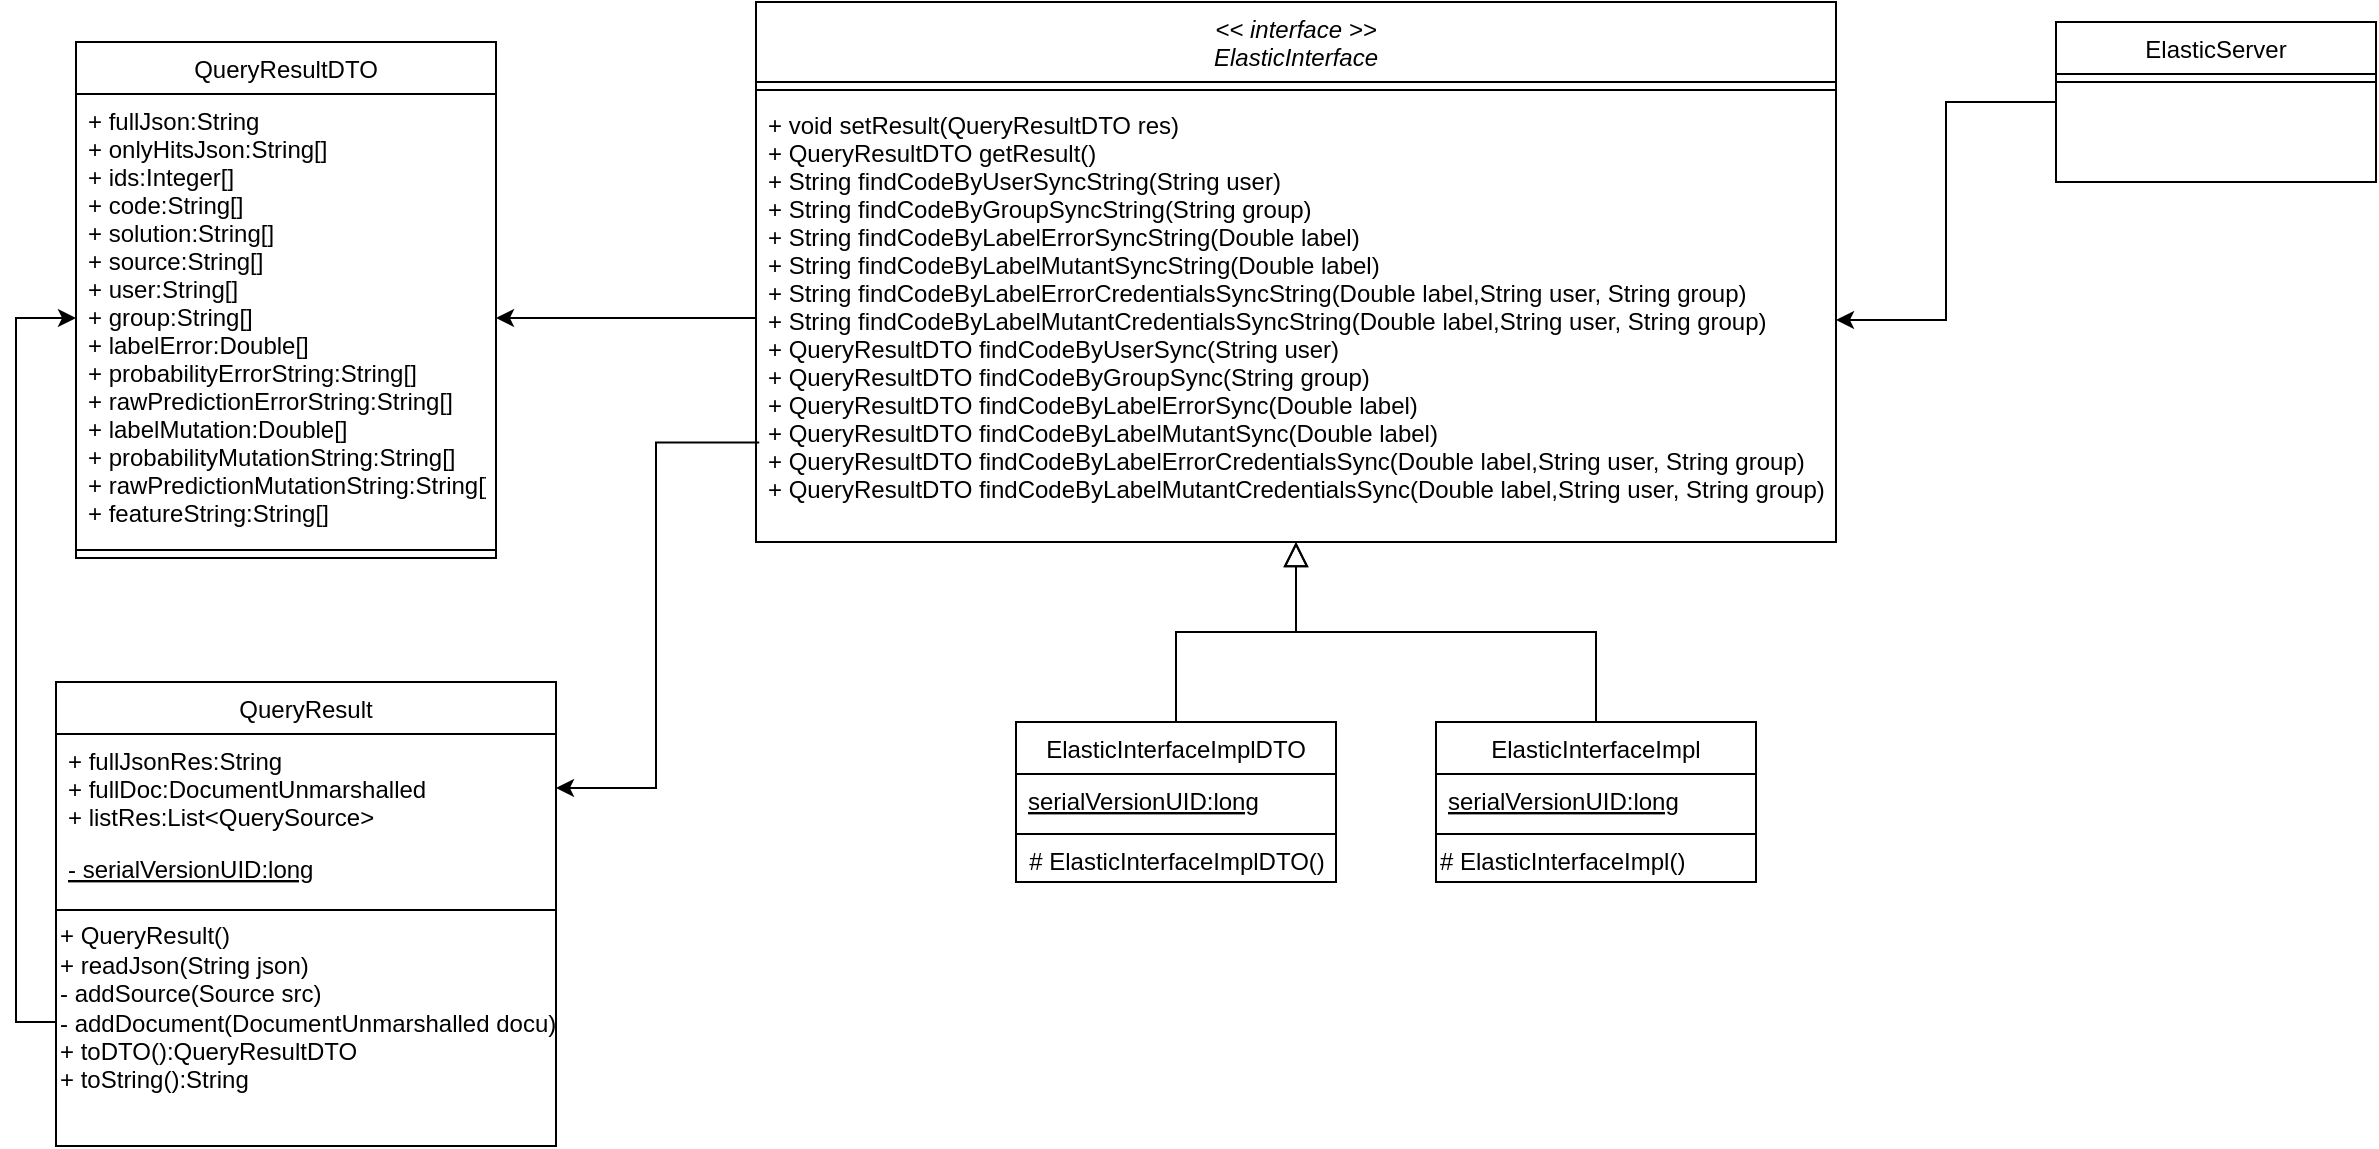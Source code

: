<mxfile version="15.6.2" type="github">
  <diagram id="C5RBs43oDa-KdzZeNtuy" name="Page-1">
    <mxGraphModel dx="2500" dy="852" grid="1" gridSize="10" guides="1" tooltips="1" connect="1" arrows="1" fold="1" page="1" pageScale="1" pageWidth="827" pageHeight="1169" math="0" shadow="0">
      <root>
        <mxCell id="WIyWlLk6GJQsqaUBKTNV-0" />
        <mxCell id="WIyWlLk6GJQsqaUBKTNV-1" parent="WIyWlLk6GJQsqaUBKTNV-0" />
        <mxCell id="zkfFHV4jXpPFQw0GAbJ--0" value="&lt;&lt; interface &gt;&gt;&#xa;ElasticInterface" style="swimlane;fontStyle=2;align=center;verticalAlign=top;childLayout=stackLayout;horizontal=1;startSize=40;horizontalStack=0;resizeParent=1;resizeLast=0;collapsible=1;marginBottom=0;rounded=0;shadow=0;strokeWidth=1;" parent="WIyWlLk6GJQsqaUBKTNV-1" vertex="1">
          <mxGeometry x="-10" width="540" height="270" as="geometry">
            <mxRectangle x="230" y="140" width="160" height="26" as="alternateBounds" />
          </mxGeometry>
        </mxCell>
        <mxCell id="zkfFHV4jXpPFQw0GAbJ--4" value="" style="line;html=1;strokeWidth=1;align=left;verticalAlign=middle;spacingTop=-1;spacingLeft=3;spacingRight=3;rotatable=0;labelPosition=right;points=[];portConstraint=eastwest;" parent="zkfFHV4jXpPFQw0GAbJ--0" vertex="1">
          <mxGeometry y="40" width="540" height="8" as="geometry" />
        </mxCell>
        <mxCell id="zkfFHV4jXpPFQw0GAbJ--5" value="+ void setResult(QueryResultDTO res) &#xa;+ QueryResultDTO getResult() &#xa;+ String findCodeByUserSyncString(String user) &#xa;+ String findCodeByGroupSyncString(String group) &#xa;+ String findCodeByLabelErrorSyncString(Double label) &#xa;+ String findCodeByLabelMutantSyncString(Double label) &#xa;+ String findCodeByLabelErrorCredentialsSyncString(Double label,String user, String group) &#xa;+ String findCodeByLabelMutantCredentialsSyncString(Double label,String user, String group) &#xa;+ QueryResultDTO findCodeByUserSync(String user) &#xa;+ QueryResultDTO findCodeByGroupSync(String group) &#xa;+ QueryResultDTO findCodeByLabelErrorSync(Double label) &#xa;+ QueryResultDTO findCodeByLabelMutantSync(Double label) &#xa;+ QueryResultDTO findCodeByLabelErrorCredentialsSync(Double label,String user, String group) &#xa;+ QueryResultDTO findCodeByLabelMutantCredentialsSync(Double label,String user, String group) &#xa;" style="text;align=left;verticalAlign=top;spacingLeft=4;spacingRight=4;overflow=hidden;rotatable=0;points=[[0,0.5],[1,0.5]];portConstraint=eastwest;" parent="zkfFHV4jXpPFQw0GAbJ--0" vertex="1">
          <mxGeometry y="48" width="540" height="222" as="geometry" />
        </mxCell>
        <mxCell id="zkfFHV4jXpPFQw0GAbJ--6" value="ElasticInterfaceImplDTO" style="swimlane;fontStyle=0;align=center;verticalAlign=top;childLayout=stackLayout;horizontal=1;startSize=26;horizontalStack=0;resizeParent=1;resizeLast=0;collapsible=1;marginBottom=0;rounded=0;shadow=0;strokeWidth=1;" parent="WIyWlLk6GJQsqaUBKTNV-1" vertex="1">
          <mxGeometry x="120" y="360" width="160" height="80" as="geometry">
            <mxRectangle x="130" y="380" width="160" height="26" as="alternateBounds" />
          </mxGeometry>
        </mxCell>
        <mxCell id="zkfFHV4jXpPFQw0GAbJ--8" value="serialVersionUID:long" style="text;align=left;verticalAlign=top;spacingLeft=4;spacingRight=4;overflow=hidden;rotatable=0;points=[[0,0.5],[1,0.5]];portConstraint=eastwest;rounded=0;shadow=0;html=0;fontStyle=4" parent="zkfFHV4jXpPFQw0GAbJ--6" vertex="1">
          <mxGeometry y="26" width="160" height="26" as="geometry" />
        </mxCell>
        <mxCell id="zkfFHV4jXpPFQw0GAbJ--9" value="" style="line;html=1;strokeWidth=1;align=left;verticalAlign=middle;spacingTop=-1;spacingLeft=3;spacingRight=3;rotatable=0;labelPosition=right;points=[];portConstraint=eastwest;" parent="zkfFHV4jXpPFQw0GAbJ--6" vertex="1">
          <mxGeometry y="52" width="160" height="8" as="geometry" />
        </mxCell>
        <mxCell id="2bxaREs7knKv4sqMbuMS-2" value="# ElasticInterfaceImplDTO()" style="text;html=1;align=center;verticalAlign=middle;resizable=0;points=[];autosize=1;strokeColor=none;fillColor=none;" vertex="1" parent="zkfFHV4jXpPFQw0GAbJ--6">
          <mxGeometry y="60" width="160" height="20" as="geometry" />
        </mxCell>
        <mxCell id="zkfFHV4jXpPFQw0GAbJ--12" value="" style="endArrow=block;endSize=10;endFill=0;shadow=0;strokeWidth=1;rounded=0;edgeStyle=elbowEdgeStyle;elbow=vertical;" parent="WIyWlLk6GJQsqaUBKTNV-1" source="zkfFHV4jXpPFQw0GAbJ--6" target="zkfFHV4jXpPFQw0GAbJ--0" edge="1">
          <mxGeometry width="160" relative="1" as="geometry">
            <mxPoint x="200" y="203" as="sourcePoint" />
            <mxPoint x="200" y="203" as="targetPoint" />
          </mxGeometry>
        </mxCell>
        <mxCell id="zkfFHV4jXpPFQw0GAbJ--13" value="ElasticInterfaceImpl" style="swimlane;fontStyle=0;align=center;verticalAlign=top;childLayout=stackLayout;horizontal=1;startSize=26;horizontalStack=0;resizeParent=1;resizeLast=0;collapsible=1;marginBottom=0;rounded=0;shadow=0;strokeWidth=1;" parent="WIyWlLk6GJQsqaUBKTNV-1" vertex="1">
          <mxGeometry x="330" y="360" width="160" height="80" as="geometry">
            <mxRectangle x="340" y="380" width="170" height="26" as="alternateBounds" />
          </mxGeometry>
        </mxCell>
        <mxCell id="zkfFHV4jXpPFQw0GAbJ--14" value="serialVersionUID:long" style="text;align=left;verticalAlign=top;spacingLeft=4;spacingRight=4;overflow=hidden;rotatable=0;points=[[0,0.5],[1,0.5]];portConstraint=eastwest;fontStyle=4" parent="zkfFHV4jXpPFQw0GAbJ--13" vertex="1">
          <mxGeometry y="26" width="160" height="26" as="geometry" />
        </mxCell>
        <mxCell id="zkfFHV4jXpPFQw0GAbJ--15" value="" style="line;html=1;strokeWidth=1;align=left;verticalAlign=middle;spacingTop=-1;spacingLeft=3;spacingRight=3;rotatable=0;labelPosition=right;points=[];portConstraint=eastwest;" parent="zkfFHV4jXpPFQw0GAbJ--13" vertex="1">
          <mxGeometry y="52" width="160" height="8" as="geometry" />
        </mxCell>
        <mxCell id="2bxaREs7knKv4sqMbuMS-0" value="# ElasticInterfaceImpl()" style="text;html=1;align=left;verticalAlign=middle;resizable=0;points=[];autosize=1;strokeColor=none;fillColor=none;" vertex="1" parent="zkfFHV4jXpPFQw0GAbJ--13">
          <mxGeometry y="60" width="160" height="20" as="geometry" />
        </mxCell>
        <mxCell id="zkfFHV4jXpPFQw0GAbJ--16" value="" style="endArrow=block;endSize=10;endFill=0;shadow=0;strokeWidth=1;rounded=0;edgeStyle=elbowEdgeStyle;elbow=vertical;" parent="WIyWlLk6GJQsqaUBKTNV-1" source="zkfFHV4jXpPFQw0GAbJ--13" target="zkfFHV4jXpPFQw0GAbJ--0" edge="1">
          <mxGeometry width="160" relative="1" as="geometry">
            <mxPoint x="210" y="373" as="sourcePoint" />
            <mxPoint x="310" y="271" as="targetPoint" />
          </mxGeometry>
        </mxCell>
        <mxCell id="2bxaREs7knKv4sqMbuMS-3" value="QueryResultDTO" style="swimlane;fontStyle=0;align=center;verticalAlign=top;childLayout=stackLayout;horizontal=1;startSize=26;horizontalStack=0;resizeParent=1;resizeLast=0;collapsible=1;marginBottom=0;rounded=0;shadow=0;strokeWidth=1;" vertex="1" parent="WIyWlLk6GJQsqaUBKTNV-1">
          <mxGeometry x="-350" y="20" width="210" height="258" as="geometry">
            <mxRectangle x="130" y="380" width="160" height="26" as="alternateBounds" />
          </mxGeometry>
        </mxCell>
        <mxCell id="2bxaREs7knKv4sqMbuMS-4" value="+ fullJson:String&#xa;+ onlyHitsJson:String[]&#xa;+ ids:Integer[]&#xa;+ code:String[] &#xa;+ solution:String[] &#xa;+ source:String[] &#xa;+ user:String[] &#xa;+ group:String[] &#xa;+ labelError:Double[] &#xa;+ probabilityErrorString:String[] &#xa;+ rawPredictionErrorString:String[] &#xa;+ labelMutation:Double[] &#xa;+ probabilityMutationString:String[] &#xa;+ rawPredictionMutationString:String[] &#xa;+ featureString:String[] &#xa;" style="text;align=left;verticalAlign=top;spacingLeft=4;spacingRight=4;overflow=hidden;rotatable=0;points=[[0,0.5],[1,0.5]];portConstraint=eastwest;rounded=0;shadow=0;html=0;" vertex="1" parent="2bxaREs7knKv4sqMbuMS-3">
          <mxGeometry y="26" width="210" height="224" as="geometry" />
        </mxCell>
        <mxCell id="2bxaREs7knKv4sqMbuMS-5" value="" style="line;html=1;strokeWidth=1;align=left;verticalAlign=middle;spacingTop=-1;spacingLeft=3;spacingRight=3;rotatable=0;labelPosition=right;points=[];portConstraint=eastwest;" vertex="1" parent="2bxaREs7knKv4sqMbuMS-3">
          <mxGeometry y="250" width="210" height="8" as="geometry" />
        </mxCell>
        <mxCell id="2bxaREs7knKv4sqMbuMS-7" value="QueryResult" style="swimlane;fontStyle=0;align=center;verticalAlign=top;childLayout=stackLayout;horizontal=1;startSize=26;horizontalStack=0;resizeParent=1;resizeLast=0;collapsible=1;marginBottom=0;rounded=0;shadow=0;strokeWidth=1;" vertex="1" parent="WIyWlLk6GJQsqaUBKTNV-1">
          <mxGeometry x="-360" y="340" width="250" height="232" as="geometry">
            <mxRectangle x="340" y="380" width="170" height="26" as="alternateBounds" />
          </mxGeometry>
        </mxCell>
        <mxCell id="2bxaREs7knKv4sqMbuMS-8" value="+ fullJsonRes:String&#xa;+ fullDoc:DocumentUnmarshalled&#xa;+ listRes:List&lt;QuerySource&gt;&#xa;" style="text;align=left;verticalAlign=top;spacingLeft=4;spacingRight=4;overflow=hidden;rotatable=0;points=[[0,0.5],[1,0.5]];portConstraint=eastwest;fontStyle=0" vertex="1" parent="2bxaREs7knKv4sqMbuMS-7">
          <mxGeometry y="26" width="250" height="54" as="geometry" />
        </mxCell>
        <mxCell id="2bxaREs7knKv4sqMbuMS-12" value="- serialVersionUID:long" style="text;align=left;verticalAlign=top;spacingLeft=4;spacingRight=4;overflow=hidden;rotatable=0;points=[[0,0.5],[1,0.5]];portConstraint=eastwest;fontStyle=4" vertex="1" parent="2bxaREs7knKv4sqMbuMS-7">
          <mxGeometry y="80" width="250" height="30" as="geometry" />
        </mxCell>
        <mxCell id="2bxaREs7knKv4sqMbuMS-9" value="" style="line;html=1;strokeWidth=1;align=left;verticalAlign=middle;spacingTop=-1;spacingLeft=3;spacingRight=3;rotatable=0;labelPosition=right;points=[];portConstraint=eastwest;" vertex="1" parent="2bxaREs7knKv4sqMbuMS-7">
          <mxGeometry y="110" width="250" height="8" as="geometry" />
        </mxCell>
        <mxCell id="2bxaREs7knKv4sqMbuMS-10" value="+ QueryResult()&lt;br&gt;+ readJson(String json)&lt;br&gt;- addSource(Source src) &lt;br&gt;- addDocument(DocumentUnmarshalled docu)&lt;br&gt;+ toDTO():QueryResultDTO&lt;br&gt;+ toString():String&lt;br&gt;" style="text;html=1;align=left;verticalAlign=middle;resizable=0;points=[];autosize=1;strokeColor=none;fillColor=none;" vertex="1" parent="2bxaREs7knKv4sqMbuMS-7">
          <mxGeometry y="118" width="250" height="90" as="geometry" />
        </mxCell>
        <mxCell id="2bxaREs7knKv4sqMbuMS-17" style="edgeStyle=orthogonalEdgeStyle;rounded=0;orthogonalLoop=1;jettySize=auto;html=1;exitX=0;exitY=0.5;exitDx=0;exitDy=0;" edge="1" parent="WIyWlLk6GJQsqaUBKTNV-1" source="2bxaREs7knKv4sqMbuMS-13" target="zkfFHV4jXpPFQw0GAbJ--5">
          <mxGeometry relative="1" as="geometry" />
        </mxCell>
        <mxCell id="2bxaREs7knKv4sqMbuMS-13" value="ElasticServer" style="swimlane;fontStyle=0;align=center;verticalAlign=top;childLayout=stackLayout;horizontal=1;startSize=26;horizontalStack=0;resizeParent=1;resizeLast=0;collapsible=1;marginBottom=0;rounded=0;shadow=0;strokeWidth=1;" vertex="1" parent="WIyWlLk6GJQsqaUBKTNV-1">
          <mxGeometry x="640" y="10" width="160" height="80" as="geometry">
            <mxRectangle x="340" y="380" width="170" height="26" as="alternateBounds" />
          </mxGeometry>
        </mxCell>
        <mxCell id="2bxaREs7knKv4sqMbuMS-15" value="" style="line;html=1;strokeWidth=1;align=left;verticalAlign=middle;spacingTop=-1;spacingLeft=3;spacingRight=3;rotatable=0;labelPosition=right;points=[];portConstraint=eastwest;" vertex="1" parent="2bxaREs7knKv4sqMbuMS-13">
          <mxGeometry y="26" width="160" height="8" as="geometry" />
        </mxCell>
        <mxCell id="2bxaREs7knKv4sqMbuMS-18" style="edgeStyle=orthogonalEdgeStyle;rounded=0;orthogonalLoop=1;jettySize=auto;html=1;exitX=0;exitY=0.5;exitDx=0;exitDy=0;" edge="1" parent="WIyWlLk6GJQsqaUBKTNV-1" source="zkfFHV4jXpPFQw0GAbJ--5" target="2bxaREs7knKv4sqMbuMS-4">
          <mxGeometry relative="1" as="geometry">
            <Array as="points">
              <mxPoint x="-10" y="158" />
            </Array>
          </mxGeometry>
        </mxCell>
        <mxCell id="2bxaREs7knKv4sqMbuMS-20" style="edgeStyle=orthogonalEdgeStyle;rounded=0;orthogonalLoop=1;jettySize=auto;html=1;exitX=0.003;exitY=0.776;exitDx=0;exitDy=0;exitPerimeter=0;" edge="1" parent="WIyWlLk6GJQsqaUBKTNV-1" source="zkfFHV4jXpPFQw0GAbJ--5" target="2bxaREs7knKv4sqMbuMS-8">
          <mxGeometry relative="1" as="geometry" />
        </mxCell>
        <mxCell id="2bxaREs7knKv4sqMbuMS-21" style="edgeStyle=orthogonalEdgeStyle;rounded=0;orthogonalLoop=1;jettySize=auto;html=1;exitX=0;exitY=0.578;exitDx=0;exitDy=0;entryX=0;entryY=0.5;entryDx=0;entryDy=0;exitPerimeter=0;" edge="1" parent="WIyWlLk6GJQsqaUBKTNV-1" source="2bxaREs7knKv4sqMbuMS-10" target="2bxaREs7knKv4sqMbuMS-4">
          <mxGeometry relative="1" as="geometry" />
        </mxCell>
      </root>
    </mxGraphModel>
  </diagram>
</mxfile>
